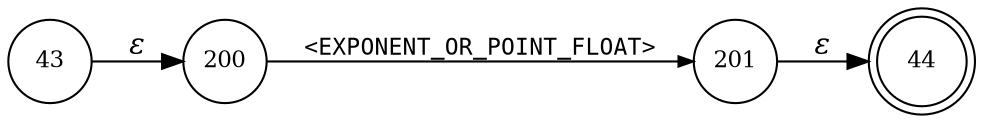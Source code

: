 digraph ATN {
rankdir=LR;
s44[fontsize=11, label="44", shape=doublecircle, fixedsize=true, width=.6];
s200[fontsize=11,label="200", shape=circle, fixedsize=true, width=.55, peripheries=1];
s201[fontsize=11,label="201", shape=circle, fixedsize=true, width=.55, peripheries=1];
s43[fontsize=11,label="43", shape=circle, fixedsize=true, width=.55, peripheries=1];
s43 -> s200 [fontname="Times-Italic", label="&epsilon;"];
s200 -> s201 [fontsize=11, fontname="Courier", arrowsize=.7, label = "<EXPONENT_OR_POINT_FLOAT>", arrowhead = normal];
s201 -> s44 [fontname="Times-Italic", label="&epsilon;"];
}